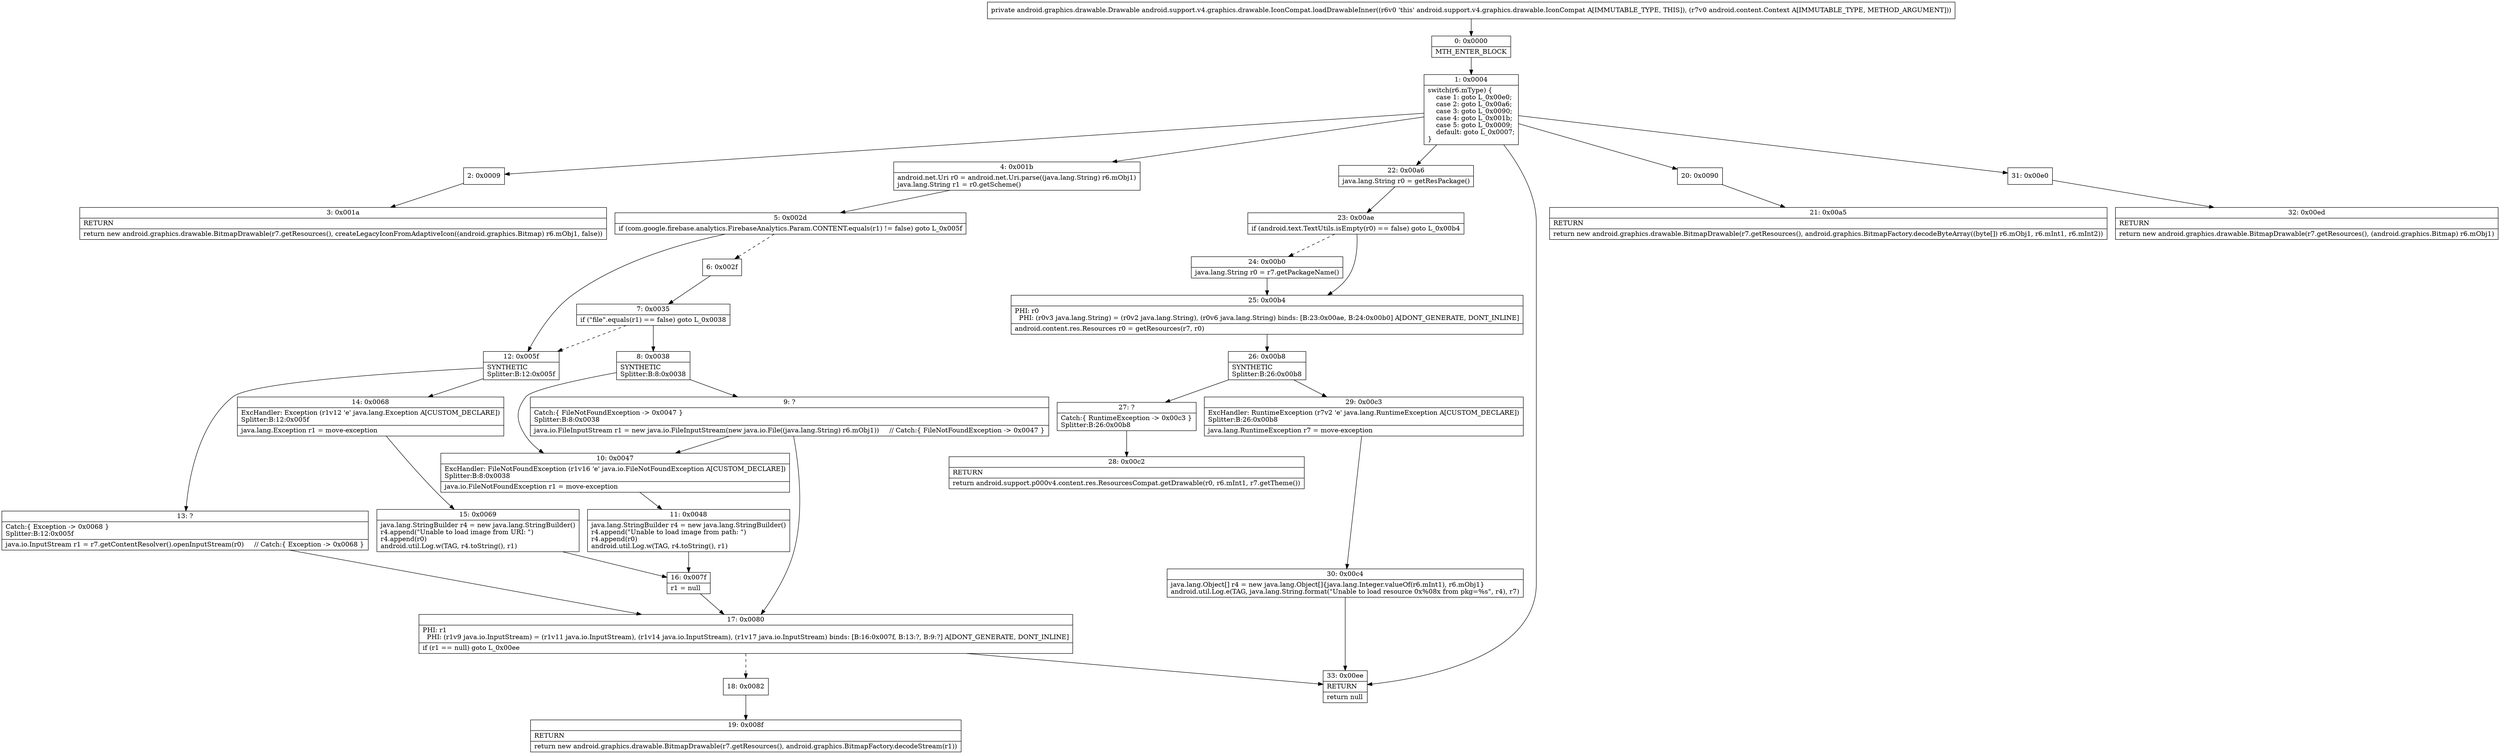 digraph "CFG forandroid.support.v4.graphics.drawable.IconCompat.loadDrawableInner(Landroid\/content\/Context;)Landroid\/graphics\/drawable\/Drawable;" {
Node_0 [shape=record,label="{0\:\ 0x0000|MTH_ENTER_BLOCK\l}"];
Node_1 [shape=record,label="{1\:\ 0x0004|switch(r6.mType) \{\l    case 1: goto L_0x00e0;\l    case 2: goto L_0x00a6;\l    case 3: goto L_0x0090;\l    case 4: goto L_0x001b;\l    case 5: goto L_0x0009;\l    default: goto L_0x0007;\l\}\l}"];
Node_2 [shape=record,label="{2\:\ 0x0009}"];
Node_3 [shape=record,label="{3\:\ 0x001a|RETURN\l|return new android.graphics.drawable.BitmapDrawable(r7.getResources(), createLegacyIconFromAdaptiveIcon((android.graphics.Bitmap) r6.mObj1, false))\l}"];
Node_4 [shape=record,label="{4\:\ 0x001b|android.net.Uri r0 = android.net.Uri.parse((java.lang.String) r6.mObj1)\ljava.lang.String r1 = r0.getScheme()\l}"];
Node_5 [shape=record,label="{5\:\ 0x002d|if (com.google.firebase.analytics.FirebaseAnalytics.Param.CONTENT.equals(r1) != false) goto L_0x005f\l}"];
Node_6 [shape=record,label="{6\:\ 0x002f}"];
Node_7 [shape=record,label="{7\:\ 0x0035|if (\"file\".equals(r1) == false) goto L_0x0038\l}"];
Node_8 [shape=record,label="{8\:\ 0x0038|SYNTHETIC\lSplitter:B:8:0x0038\l}"];
Node_9 [shape=record,label="{9\:\ ?|Catch:\{ FileNotFoundException \-\> 0x0047 \}\lSplitter:B:8:0x0038\l|java.io.FileInputStream r1 = new java.io.FileInputStream(new java.io.File((java.lang.String) r6.mObj1))     \/\/ Catch:\{ FileNotFoundException \-\> 0x0047 \}\l}"];
Node_10 [shape=record,label="{10\:\ 0x0047|ExcHandler: FileNotFoundException (r1v16 'e' java.io.FileNotFoundException A[CUSTOM_DECLARE])\lSplitter:B:8:0x0038\l|java.io.FileNotFoundException r1 = move\-exception\l}"];
Node_11 [shape=record,label="{11\:\ 0x0048|java.lang.StringBuilder r4 = new java.lang.StringBuilder()\lr4.append(\"Unable to load image from path: \")\lr4.append(r0)\landroid.util.Log.w(TAG, r4.toString(), r1)\l}"];
Node_12 [shape=record,label="{12\:\ 0x005f|SYNTHETIC\lSplitter:B:12:0x005f\l}"];
Node_13 [shape=record,label="{13\:\ ?|Catch:\{ Exception \-\> 0x0068 \}\lSplitter:B:12:0x005f\l|java.io.InputStream r1 = r7.getContentResolver().openInputStream(r0)     \/\/ Catch:\{ Exception \-\> 0x0068 \}\l}"];
Node_14 [shape=record,label="{14\:\ 0x0068|ExcHandler: Exception (r1v12 'e' java.lang.Exception A[CUSTOM_DECLARE])\lSplitter:B:12:0x005f\l|java.lang.Exception r1 = move\-exception\l}"];
Node_15 [shape=record,label="{15\:\ 0x0069|java.lang.StringBuilder r4 = new java.lang.StringBuilder()\lr4.append(\"Unable to load image from URI: \")\lr4.append(r0)\landroid.util.Log.w(TAG, r4.toString(), r1)\l}"];
Node_16 [shape=record,label="{16\:\ 0x007f|r1 = null\l}"];
Node_17 [shape=record,label="{17\:\ 0x0080|PHI: r1 \l  PHI: (r1v9 java.io.InputStream) = (r1v11 java.io.InputStream), (r1v14 java.io.InputStream), (r1v17 java.io.InputStream) binds: [B:16:0x007f, B:13:?, B:9:?] A[DONT_GENERATE, DONT_INLINE]\l|if (r1 == null) goto L_0x00ee\l}"];
Node_18 [shape=record,label="{18\:\ 0x0082}"];
Node_19 [shape=record,label="{19\:\ 0x008f|RETURN\l|return new android.graphics.drawable.BitmapDrawable(r7.getResources(), android.graphics.BitmapFactory.decodeStream(r1))\l}"];
Node_20 [shape=record,label="{20\:\ 0x0090}"];
Node_21 [shape=record,label="{21\:\ 0x00a5|RETURN\l|return new android.graphics.drawable.BitmapDrawable(r7.getResources(), android.graphics.BitmapFactory.decodeByteArray((byte[]) r6.mObj1, r6.mInt1, r6.mInt2))\l}"];
Node_22 [shape=record,label="{22\:\ 0x00a6|java.lang.String r0 = getResPackage()\l}"];
Node_23 [shape=record,label="{23\:\ 0x00ae|if (android.text.TextUtils.isEmpty(r0) == false) goto L_0x00b4\l}"];
Node_24 [shape=record,label="{24\:\ 0x00b0|java.lang.String r0 = r7.getPackageName()\l}"];
Node_25 [shape=record,label="{25\:\ 0x00b4|PHI: r0 \l  PHI: (r0v3 java.lang.String) = (r0v2 java.lang.String), (r0v6 java.lang.String) binds: [B:23:0x00ae, B:24:0x00b0] A[DONT_GENERATE, DONT_INLINE]\l|android.content.res.Resources r0 = getResources(r7, r0)\l}"];
Node_26 [shape=record,label="{26\:\ 0x00b8|SYNTHETIC\lSplitter:B:26:0x00b8\l}"];
Node_27 [shape=record,label="{27\:\ ?|Catch:\{ RuntimeException \-\> 0x00c3 \}\lSplitter:B:26:0x00b8\l}"];
Node_28 [shape=record,label="{28\:\ 0x00c2|RETURN\l|return android.support.p000v4.content.res.ResourcesCompat.getDrawable(r0, r6.mInt1, r7.getTheme())\l}"];
Node_29 [shape=record,label="{29\:\ 0x00c3|ExcHandler: RuntimeException (r7v2 'e' java.lang.RuntimeException A[CUSTOM_DECLARE])\lSplitter:B:26:0x00b8\l|java.lang.RuntimeException r7 = move\-exception\l}"];
Node_30 [shape=record,label="{30\:\ 0x00c4|java.lang.Object[] r4 = new java.lang.Object[]\{java.lang.Integer.valueOf(r6.mInt1), r6.mObj1\}\landroid.util.Log.e(TAG, java.lang.String.format(\"Unable to load resource 0x%08x from pkg=%s\", r4), r7)\l}"];
Node_31 [shape=record,label="{31\:\ 0x00e0}"];
Node_32 [shape=record,label="{32\:\ 0x00ed|RETURN\l|return new android.graphics.drawable.BitmapDrawable(r7.getResources(), (android.graphics.Bitmap) r6.mObj1)\l}"];
Node_33 [shape=record,label="{33\:\ 0x00ee|RETURN\l|return null\l}"];
MethodNode[shape=record,label="{private android.graphics.drawable.Drawable android.support.v4.graphics.drawable.IconCompat.loadDrawableInner((r6v0 'this' android.support.v4.graphics.drawable.IconCompat A[IMMUTABLE_TYPE, THIS]), (r7v0 android.content.Context A[IMMUTABLE_TYPE, METHOD_ARGUMENT])) }"];
MethodNode -> Node_0;
Node_0 -> Node_1;
Node_1 -> Node_2;
Node_1 -> Node_4;
Node_1 -> Node_20;
Node_1 -> Node_22;
Node_1 -> Node_31;
Node_1 -> Node_33;
Node_2 -> Node_3;
Node_4 -> Node_5;
Node_5 -> Node_6[style=dashed];
Node_5 -> Node_12;
Node_6 -> Node_7;
Node_7 -> Node_8;
Node_7 -> Node_12[style=dashed];
Node_8 -> Node_9;
Node_8 -> Node_10;
Node_9 -> Node_10;
Node_9 -> Node_17;
Node_10 -> Node_11;
Node_11 -> Node_16;
Node_12 -> Node_13;
Node_12 -> Node_14;
Node_13 -> Node_17;
Node_14 -> Node_15;
Node_15 -> Node_16;
Node_16 -> Node_17;
Node_17 -> Node_18[style=dashed];
Node_17 -> Node_33;
Node_18 -> Node_19;
Node_20 -> Node_21;
Node_22 -> Node_23;
Node_23 -> Node_24[style=dashed];
Node_23 -> Node_25;
Node_24 -> Node_25;
Node_25 -> Node_26;
Node_26 -> Node_27;
Node_26 -> Node_29;
Node_27 -> Node_28;
Node_29 -> Node_30;
Node_30 -> Node_33;
Node_31 -> Node_32;
}

